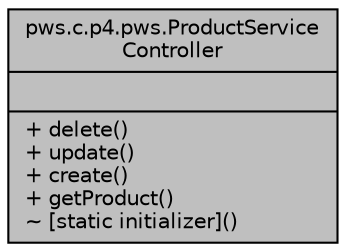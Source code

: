 digraph "pws.c.p4.pws.ProductServiceController"
{
 // LATEX_PDF_SIZE
  edge [fontname="Helvetica",fontsize="10",labelfontname="Helvetica",labelfontsize="10"];
  node [fontname="Helvetica",fontsize="10",shape=record];
  Node1 [label="{pws.c.p4.pws.ProductService\lController\n||+ delete()\l+ update()\l+ create()\l+ getProduct()\l~ [static initializer]()\l}",height=0.2,width=0.4,color="black", fillcolor="grey75", style="filled", fontcolor="black",tooltip=" "];
}
